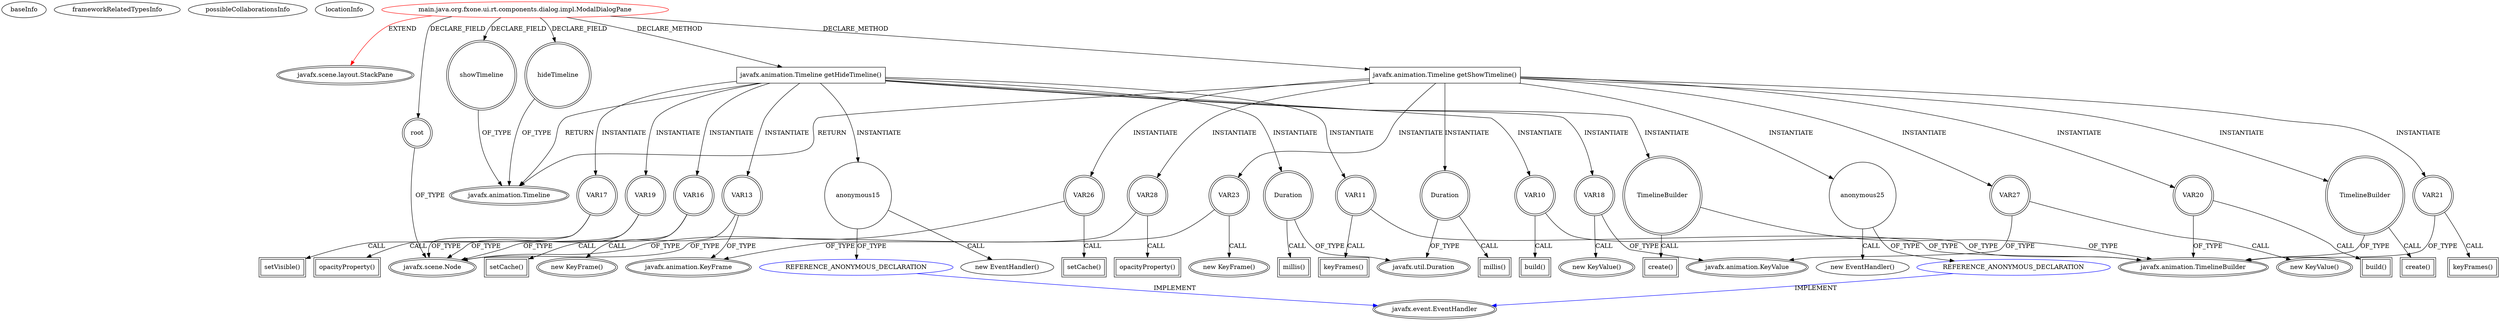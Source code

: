 digraph {
baseInfo[graphId=1900,category="extension_graph",isAnonymous=false,possibleRelation=true]
frameworkRelatedTypesInfo[0="javafx.scene.layout.StackPane"]
possibleCollaborationsInfo[0="1900~CLIENT_METHOD_DECLARATION-INSTANTIATION-~javafx.scene.layout.StackPane ~javafx.event.EventHandler ~false~true"]
locationInfo[projectName="atsticks-FXOne",filePath="/atsticks-FXOne/FXOne-master/org.fxone/fxone-ui/src/main/java/org/fxone/ui/rt/components/dialog/impl/ModalDialogPane.java",contextSignature="ModalDialogPane",graphId="1900"]
0[label="main.java.org.fxone.ui.rt.components.dialog.impl.ModalDialogPane",vertexType="ROOT_CLIENT_CLASS_DECLARATION",isFrameworkType=false,color=red]
1[label="javafx.scene.layout.StackPane",vertexType="FRAMEWORK_CLASS_TYPE",isFrameworkType=true,peripheries=2]
2[label="hideTimeline",vertexType="FIELD_DECLARATION",isFrameworkType=true,peripheries=2,shape=circle]
3[label="javafx.animation.Timeline",vertexType="FRAMEWORK_CLASS_TYPE",isFrameworkType=true,peripheries=2]
4[label="root",vertexType="FIELD_DECLARATION",isFrameworkType=true,peripheries=2,shape=circle]
5[label="javafx.scene.Node",vertexType="FRAMEWORK_CLASS_TYPE",isFrameworkType=true,peripheries=2]
6[label="showTimeline",vertexType="FIELD_DECLARATION",isFrameworkType=true,peripheries=2,shape=circle]
39[label="javafx.animation.Timeline getHideTimeline()",vertexType="CLIENT_METHOD_DECLARATION",isFrameworkType=false,shape=box]
41[label="VAR10",vertexType="VARIABLE_EXPRESION",isFrameworkType=true,peripheries=2,shape=circle]
43[label="javafx.animation.TimelineBuilder",vertexType="FRAMEWORK_CLASS_TYPE",isFrameworkType=true,peripheries=2]
42[label="build()",vertexType="INSIDE_CALL",isFrameworkType=true,peripheries=2,shape=box]
44[label="VAR11",vertexType="VARIABLE_EXPRESION",isFrameworkType=true,peripheries=2,shape=circle]
45[label="keyFrames()",vertexType="INSIDE_CALL",isFrameworkType=true,peripheries=2,shape=box]
47[label="TimelineBuilder",vertexType="VARIABLE_EXPRESION",isFrameworkType=true,peripheries=2,shape=circle]
48[label="create()",vertexType="INSIDE_CALL",isFrameworkType=true,peripheries=2,shape=box]
51[label="VAR13",vertexType="VARIABLE_EXPRESION",isFrameworkType=true,peripheries=2,shape=circle]
52[label="javafx.animation.KeyFrame",vertexType="FRAMEWORK_CLASS_TYPE",isFrameworkType=true,peripheries=2]
50[label="new KeyFrame()",vertexType="CONSTRUCTOR_CALL",isFrameworkType=true,peripheries=2]
53[label="Duration",vertexType="VARIABLE_EXPRESION",isFrameworkType=true,peripheries=2,shape=circle]
55[label="javafx.util.Duration",vertexType="FRAMEWORK_CLASS_TYPE",isFrameworkType=true,peripheries=2]
54[label="millis()",vertexType="INSIDE_CALL",isFrameworkType=true,peripheries=2,shape=box]
57[label="anonymous15",vertexType="VARIABLE_EXPRESION",isFrameworkType=false,shape=circle]
58[label="REFERENCE_ANONYMOUS_DECLARATION",vertexType="REFERENCE_ANONYMOUS_DECLARATION",isFrameworkType=false,color=blue]
59[label="javafx.event.EventHandler",vertexType="FRAMEWORK_INTERFACE_TYPE",isFrameworkType=true,peripheries=2]
56[label="new EventHandler()",vertexType="CONSTRUCTOR_CALL",isFrameworkType=false]
60[label="VAR16",vertexType="VARIABLE_EXPRESION",isFrameworkType=true,peripheries=2,shape=circle]
61[label="setCache()",vertexType="INSIDE_CALL",isFrameworkType=true,peripheries=2,shape=box]
63[label="VAR17",vertexType="VARIABLE_EXPRESION",isFrameworkType=true,peripheries=2,shape=circle]
64[label="setVisible()",vertexType="INSIDE_CALL",isFrameworkType=true,peripheries=2,shape=box]
67[label="VAR18",vertexType="VARIABLE_EXPRESION",isFrameworkType=true,peripheries=2,shape=circle]
68[label="javafx.animation.KeyValue",vertexType="FRAMEWORK_CLASS_TYPE",isFrameworkType=true,peripheries=2]
66[label="new KeyValue()",vertexType="CONSTRUCTOR_CALL",isFrameworkType=true,peripheries=2]
69[label="VAR19",vertexType="VARIABLE_EXPRESION",isFrameworkType=true,peripheries=2,shape=circle]
70[label="opacityProperty()",vertexType="INSIDE_CALL",isFrameworkType=true,peripheries=2,shape=box]
72[label="javafx.animation.Timeline getShowTimeline()",vertexType="CLIENT_METHOD_DECLARATION",isFrameworkType=false,shape=box]
74[label="VAR20",vertexType="VARIABLE_EXPRESION",isFrameworkType=true,peripheries=2,shape=circle]
75[label="build()",vertexType="INSIDE_CALL",isFrameworkType=true,peripheries=2,shape=box]
77[label="VAR21",vertexType="VARIABLE_EXPRESION",isFrameworkType=true,peripheries=2,shape=circle]
78[label="keyFrames()",vertexType="INSIDE_CALL",isFrameworkType=true,peripheries=2,shape=box]
80[label="TimelineBuilder",vertexType="VARIABLE_EXPRESION",isFrameworkType=true,peripheries=2,shape=circle]
81[label="create()",vertexType="INSIDE_CALL",isFrameworkType=true,peripheries=2,shape=box]
84[label="VAR23",vertexType="VARIABLE_EXPRESION",isFrameworkType=true,peripheries=2,shape=circle]
83[label="new KeyFrame()",vertexType="CONSTRUCTOR_CALL",isFrameworkType=true,peripheries=2]
86[label="Duration",vertexType="VARIABLE_EXPRESION",isFrameworkType=true,peripheries=2,shape=circle]
87[label="millis()",vertexType="INSIDE_CALL",isFrameworkType=true,peripheries=2,shape=box]
90[label="anonymous25",vertexType="VARIABLE_EXPRESION",isFrameworkType=false,shape=circle]
91[label="REFERENCE_ANONYMOUS_DECLARATION",vertexType="REFERENCE_ANONYMOUS_DECLARATION",isFrameworkType=false,color=blue]
89[label="new EventHandler()",vertexType="CONSTRUCTOR_CALL",isFrameworkType=false]
93[label="VAR26",vertexType="VARIABLE_EXPRESION",isFrameworkType=true,peripheries=2,shape=circle]
94[label="setCache()",vertexType="INSIDE_CALL",isFrameworkType=true,peripheries=2,shape=box]
97[label="VAR27",vertexType="VARIABLE_EXPRESION",isFrameworkType=true,peripheries=2,shape=circle]
96[label="new KeyValue()",vertexType="CONSTRUCTOR_CALL",isFrameworkType=true,peripheries=2]
99[label="VAR28",vertexType="VARIABLE_EXPRESION",isFrameworkType=true,peripheries=2,shape=circle]
100[label="opacityProperty()",vertexType="INSIDE_CALL",isFrameworkType=true,peripheries=2,shape=box]
0->1[label="EXTEND",color=red]
0->2[label="DECLARE_FIELD"]
2->3[label="OF_TYPE"]
0->4[label="DECLARE_FIELD"]
4->5[label="OF_TYPE"]
0->6[label="DECLARE_FIELD"]
6->3[label="OF_TYPE"]
0->39[label="DECLARE_METHOD"]
39->3[label="RETURN"]
39->41[label="INSTANTIATE"]
41->43[label="OF_TYPE"]
41->42[label="CALL"]
39->44[label="INSTANTIATE"]
44->43[label="OF_TYPE"]
44->45[label="CALL"]
39->47[label="INSTANTIATE"]
47->43[label="OF_TYPE"]
47->48[label="CALL"]
39->51[label="INSTANTIATE"]
51->52[label="OF_TYPE"]
51->50[label="CALL"]
39->53[label="INSTANTIATE"]
53->55[label="OF_TYPE"]
53->54[label="CALL"]
39->57[label="INSTANTIATE"]
58->59[label="IMPLEMENT",color=blue]
57->58[label="OF_TYPE"]
57->56[label="CALL"]
39->60[label="INSTANTIATE"]
60->5[label="OF_TYPE"]
60->61[label="CALL"]
39->63[label="INSTANTIATE"]
63->5[label="OF_TYPE"]
63->64[label="CALL"]
39->67[label="INSTANTIATE"]
67->68[label="OF_TYPE"]
67->66[label="CALL"]
39->69[label="INSTANTIATE"]
69->5[label="OF_TYPE"]
69->70[label="CALL"]
0->72[label="DECLARE_METHOD"]
72->3[label="RETURN"]
72->74[label="INSTANTIATE"]
74->43[label="OF_TYPE"]
74->75[label="CALL"]
72->77[label="INSTANTIATE"]
77->43[label="OF_TYPE"]
77->78[label="CALL"]
72->80[label="INSTANTIATE"]
80->43[label="OF_TYPE"]
80->81[label="CALL"]
72->84[label="INSTANTIATE"]
84->52[label="OF_TYPE"]
84->83[label="CALL"]
72->86[label="INSTANTIATE"]
86->55[label="OF_TYPE"]
86->87[label="CALL"]
72->90[label="INSTANTIATE"]
91->59[label="IMPLEMENT",color=blue]
90->91[label="OF_TYPE"]
90->89[label="CALL"]
72->93[label="INSTANTIATE"]
93->5[label="OF_TYPE"]
93->94[label="CALL"]
72->97[label="INSTANTIATE"]
97->68[label="OF_TYPE"]
97->96[label="CALL"]
72->99[label="INSTANTIATE"]
99->5[label="OF_TYPE"]
99->100[label="CALL"]
}
